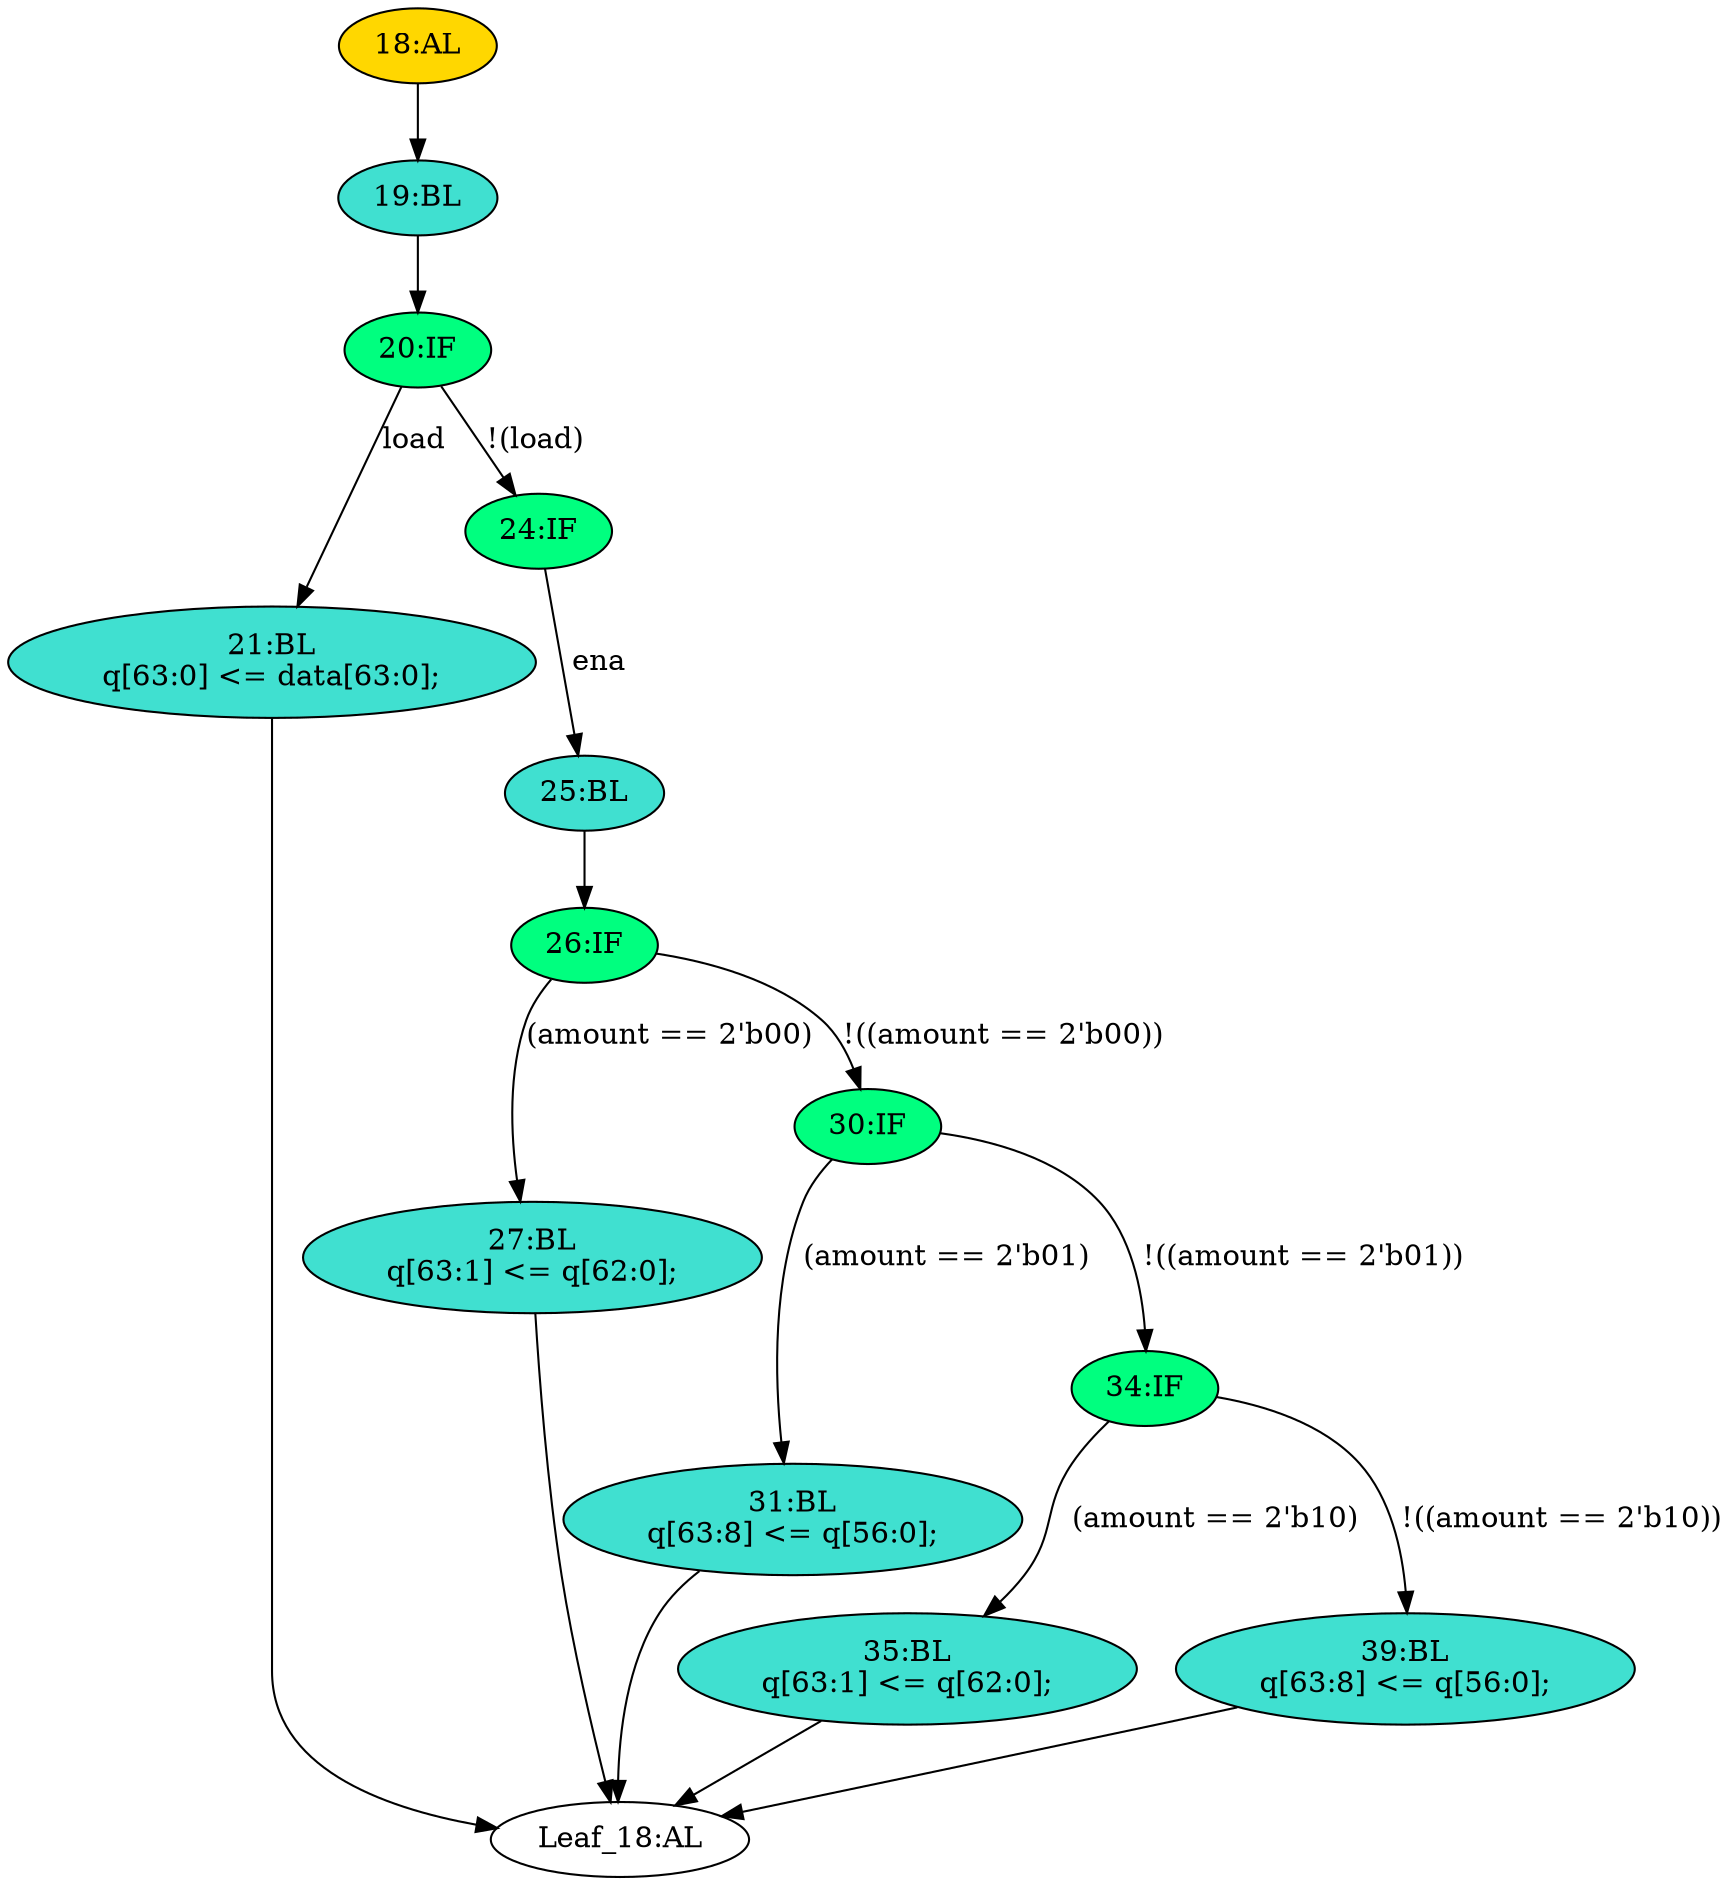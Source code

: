 strict digraph "" {
	node [label="\N"];
	"35:BL"	[ast="<pyverilog.vparser.ast.Block object at 0x7fc3f9b80350>",
		fillcolor=turquoise,
		label="35:BL
q[63:1] <= q[62:0];",
		statements="[<pyverilog.vparser.ast.NonblockingSubstitution object at 0x7fc3f9b80050>]",
		style=filled,
		typ=Block];
	"Leaf_18:AL"	[def_var="['q']",
		label="Leaf_18:AL"];
	"35:BL" -> "Leaf_18:AL"	[cond="[]",
		lineno=None];
	"19:BL"	[ast="<pyverilog.vparser.ast.Block object at 0x7fc3f9b80390>",
		fillcolor=turquoise,
		label="19:BL",
		statements="[]",
		style=filled,
		typ=Block];
	"20:IF"	[ast="<pyverilog.vparser.ast.IfStatement object at 0x7fc3f9b803d0>",
		fillcolor=springgreen,
		label="20:IF",
		statements="[]",
		style=filled,
		typ=IfStatement];
	"19:BL" -> "20:IF"	[cond="[]",
		lineno=None];
	"21:BL"	[ast="<pyverilog.vparser.ast.Block object at 0x7fc3f9b8f250>",
		fillcolor=turquoise,
		label="21:BL
q[63:0] <= data[63:0];",
		statements="[<pyverilog.vparser.ast.NonblockingSubstitution object at 0x7fc3f9b8f290>]",
		style=filled,
		typ=Block];
	"21:BL" -> "Leaf_18:AL"	[cond="[]",
		lineno=None];
	"31:BL"	[ast="<pyverilog.vparser.ast.Block object at 0x7fc3f9b80990>",
		fillcolor=turquoise,
		label="31:BL
q[63:8] <= q[56:0];",
		statements="[<pyverilog.vparser.ast.NonblockingSubstitution object at 0x7fc3f9b809d0>]",
		style=filled,
		typ=Block];
	"31:BL" -> "Leaf_18:AL"	[cond="[]",
		lineno=None];
	"39:BL"	[ast="<pyverilog.vparser.ast.Block object at 0x7fc3f9b805d0>",
		fillcolor=turquoise,
		label="39:BL
q[63:8] <= q[56:0];",
		statements="[<pyverilog.vparser.ast.NonblockingSubstitution object at 0x7fc3f9b80610>]",
		style=filled,
		typ=Block];
	"39:BL" -> "Leaf_18:AL"	[cond="[]",
		lineno=None];
	"20:IF" -> "21:BL"	[cond="['load']",
		label=load,
		lineno=20];
	"24:IF"	[ast="<pyverilog.vparser.ast.IfStatement object at 0x7fc3f9b80450>",
		fillcolor=springgreen,
		label="24:IF",
		statements="[]",
		style=filled,
		typ=IfStatement];
	"20:IF" -> "24:IF"	[cond="['load']",
		label="!(load)",
		lineno=20];
	"27:BL"	[ast="<pyverilog.vparser.ast.Block object at 0x7fc3f9b80d90>",
		fillcolor=turquoise,
		label="27:BL
q[63:1] <= q[62:0];",
		statements="[<pyverilog.vparser.ast.NonblockingSubstitution object at 0x7fc3f9b80dd0>]",
		style=filled,
		typ=Block];
	"27:BL" -> "Leaf_18:AL"	[cond="[]",
		lineno=None];
	"25:BL"	[ast="<pyverilog.vparser.ast.Block object at 0x7fc3f9b804d0>",
		fillcolor=turquoise,
		label="25:BL",
		statements="[]",
		style=filled,
		typ=Block];
	"24:IF" -> "25:BL"	[cond="['ena']",
		label=ena,
		lineno=24];
	"26:IF"	[ast="<pyverilog.vparser.ast.IfStatement object at 0x7fc3f9b80510>",
		fillcolor=springgreen,
		label="26:IF",
		statements="[]",
		style=filled,
		typ=IfStatement];
	"26:IF" -> "27:BL"	[cond="['amount']",
		label="(amount == 2'b00)",
		lineno=26];
	"30:IF"	[ast="<pyverilog.vparser.ast.IfStatement object at 0x7fc3f9b80550>",
		fillcolor=springgreen,
		label="30:IF",
		statements="[]",
		style=filled,
		typ=IfStatement];
	"26:IF" -> "30:IF"	[cond="['amount']",
		label="!((amount == 2'b00))",
		lineno=26];
	"18:AL"	[ast="<pyverilog.vparser.ast.Always object at 0x7fc3f9b8f610>",
		clk_sens=True,
		fillcolor=gold,
		label="18:AL",
		sens="['clk']",
		statements="[]",
		style=filled,
		typ=Always,
		use_var="['load', 'ena', 'amount', 'data', 'q']"];
	"18:AL" -> "19:BL"	[cond="[]",
		lineno=None];
	"25:BL" -> "26:IF"	[cond="[]",
		lineno=None];
	"34:IF"	[ast="<pyverilog.vparser.ast.IfStatement object at 0x7fc3f9b80590>",
		fillcolor=springgreen,
		label="34:IF",
		statements="[]",
		style=filled,
		typ=IfStatement];
	"34:IF" -> "35:BL"	[cond="['amount']",
		label="(amount == 2'b10)",
		lineno=34];
	"34:IF" -> "39:BL"	[cond="['amount']",
		label="!((amount == 2'b10))",
		lineno=34];
	"30:IF" -> "31:BL"	[cond="['amount']",
		label="(amount == 2'b01)",
		lineno=30];
	"30:IF" -> "34:IF"	[cond="['amount']",
		label="!((amount == 2'b01))",
		lineno=30];
}
